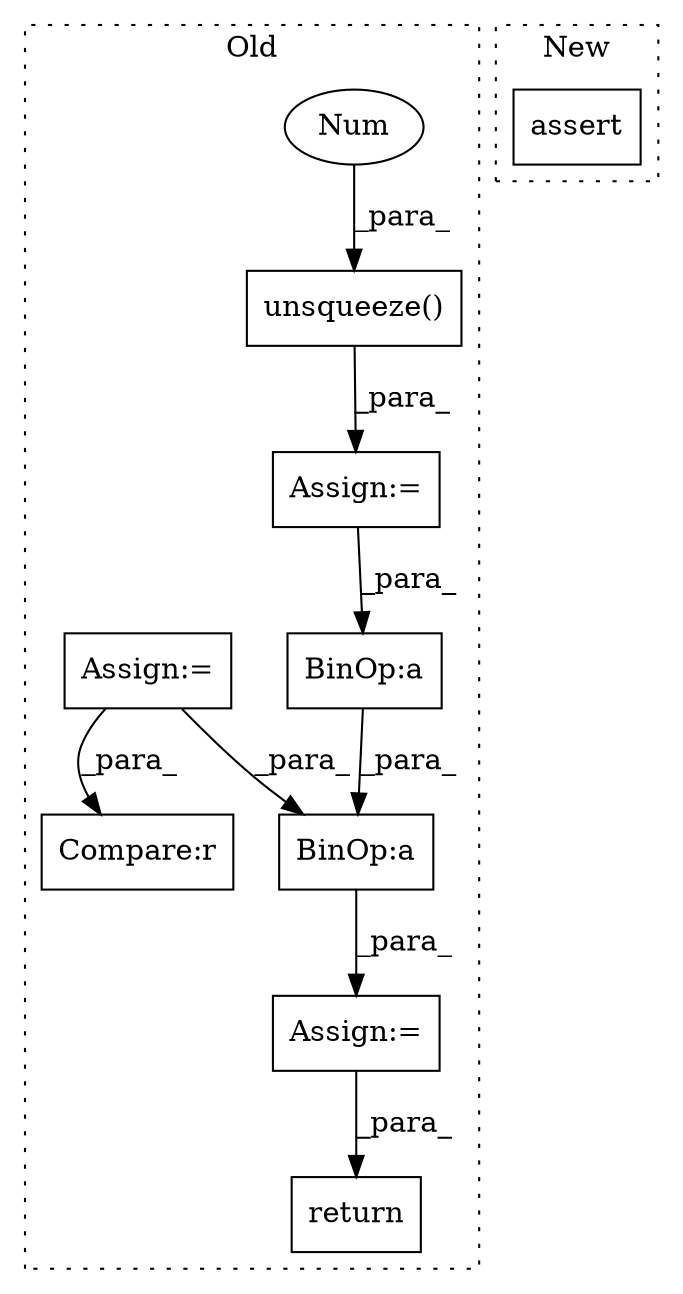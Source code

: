 digraph G {
subgraph cluster0 {
1 [label="unsqueeze()" a="75" s="4508,4554" l="45,1" shape="box"];
3 [label="Num" a="76" s="4553" l="1" shape="ellipse"];
4 [label="Assign:=" a="68" s="5610" l="3" shape="box"];
5 [label="BinOp:a" a="82" s="4936" l="3" shape="box"];
6 [label="Assign:=" a="68" s="4678" l="3" shape="box"];
7 [label="Assign:=" a="68" s="5447" l="3" shape="box"];
8 [label="BinOp:a" a="82" s="5617" l="3" shape="box"];
9 [label="Compare:r" a="40" s="5480" l="18" shape="box"];
10 [label="return" a="93" s="5643" l="7" shape="box"];
label = "Old";
style="dotted";
}
subgraph cluster1 {
2 [label="assert" a="65" s="4926" l="7" shape="box"];
label = "New";
style="dotted";
}
1 -> 6 [label="_para_"];
3 -> 1 [label="_para_"];
4 -> 10 [label="_para_"];
5 -> 8 [label="_para_"];
6 -> 5 [label="_para_"];
7 -> 8 [label="_para_"];
7 -> 9 [label="_para_"];
8 -> 4 [label="_para_"];
}